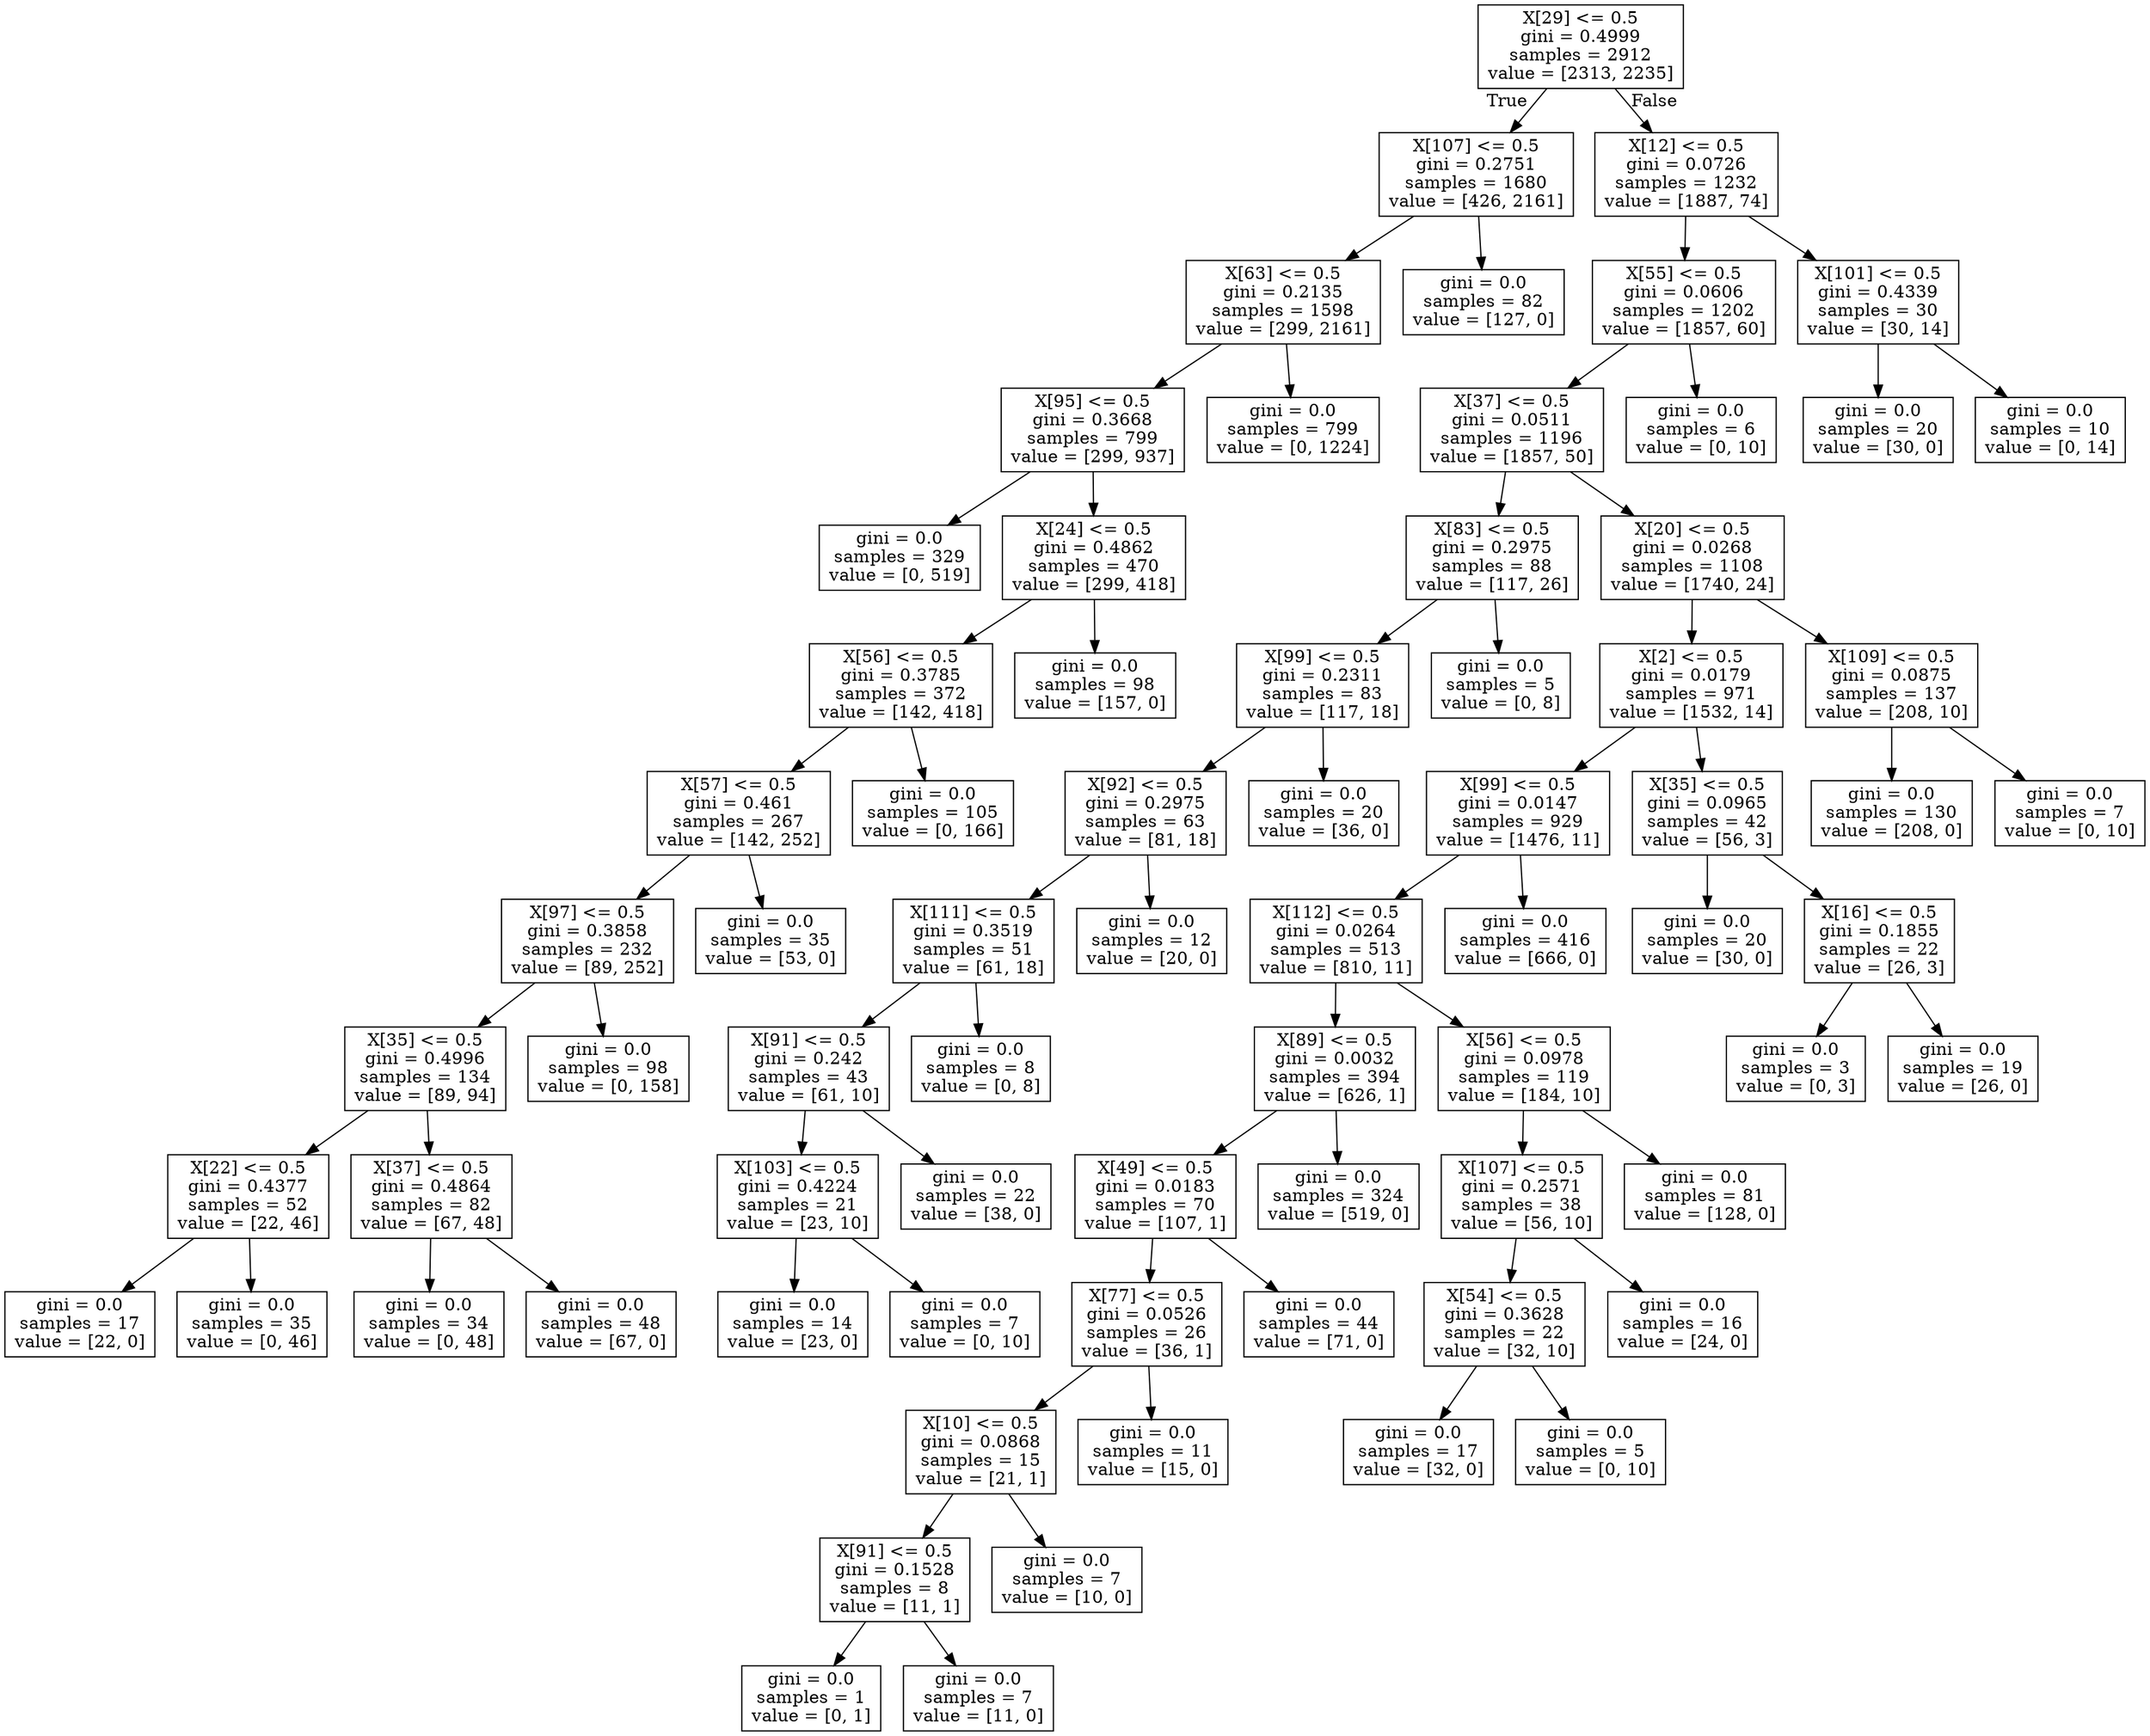 digraph Tree {
node [shape=box] ;
0 [label="X[29] <= 0.5\ngini = 0.4999\nsamples = 2912\nvalue = [2313, 2235]"] ;
1 [label="X[107] <= 0.5\ngini = 0.2751\nsamples = 1680\nvalue = [426, 2161]"] ;
0 -> 1 [labeldistance=2.5, labelangle=45, headlabel="True"] ;
2 [label="X[63] <= 0.5\ngini = 0.2135\nsamples = 1598\nvalue = [299, 2161]"] ;
1 -> 2 ;
3 [label="X[95] <= 0.5\ngini = 0.3668\nsamples = 799\nvalue = [299, 937]"] ;
2 -> 3 ;
4 [label="gini = 0.0\nsamples = 329\nvalue = [0, 519]"] ;
3 -> 4 ;
5 [label="X[24] <= 0.5\ngini = 0.4862\nsamples = 470\nvalue = [299, 418]"] ;
3 -> 5 ;
6 [label="X[56] <= 0.5\ngini = 0.3785\nsamples = 372\nvalue = [142, 418]"] ;
5 -> 6 ;
7 [label="X[57] <= 0.5\ngini = 0.461\nsamples = 267\nvalue = [142, 252]"] ;
6 -> 7 ;
8 [label="X[97] <= 0.5\ngini = 0.3858\nsamples = 232\nvalue = [89, 252]"] ;
7 -> 8 ;
9 [label="X[35] <= 0.5\ngini = 0.4996\nsamples = 134\nvalue = [89, 94]"] ;
8 -> 9 ;
10 [label="X[22] <= 0.5\ngini = 0.4377\nsamples = 52\nvalue = [22, 46]"] ;
9 -> 10 ;
11 [label="gini = 0.0\nsamples = 17\nvalue = [22, 0]"] ;
10 -> 11 ;
12 [label="gini = 0.0\nsamples = 35\nvalue = [0, 46]"] ;
10 -> 12 ;
13 [label="X[37] <= 0.5\ngini = 0.4864\nsamples = 82\nvalue = [67, 48]"] ;
9 -> 13 ;
14 [label="gini = 0.0\nsamples = 34\nvalue = [0, 48]"] ;
13 -> 14 ;
15 [label="gini = 0.0\nsamples = 48\nvalue = [67, 0]"] ;
13 -> 15 ;
16 [label="gini = 0.0\nsamples = 98\nvalue = [0, 158]"] ;
8 -> 16 ;
17 [label="gini = 0.0\nsamples = 35\nvalue = [53, 0]"] ;
7 -> 17 ;
18 [label="gini = 0.0\nsamples = 105\nvalue = [0, 166]"] ;
6 -> 18 ;
19 [label="gini = 0.0\nsamples = 98\nvalue = [157, 0]"] ;
5 -> 19 ;
20 [label="gini = 0.0\nsamples = 799\nvalue = [0, 1224]"] ;
2 -> 20 ;
21 [label="gini = 0.0\nsamples = 82\nvalue = [127, 0]"] ;
1 -> 21 ;
22 [label="X[12] <= 0.5\ngini = 0.0726\nsamples = 1232\nvalue = [1887, 74]"] ;
0 -> 22 [labeldistance=2.5, labelangle=-45, headlabel="False"] ;
23 [label="X[55] <= 0.5\ngini = 0.0606\nsamples = 1202\nvalue = [1857, 60]"] ;
22 -> 23 ;
24 [label="X[37] <= 0.5\ngini = 0.0511\nsamples = 1196\nvalue = [1857, 50]"] ;
23 -> 24 ;
25 [label="X[83] <= 0.5\ngini = 0.2975\nsamples = 88\nvalue = [117, 26]"] ;
24 -> 25 ;
26 [label="X[99] <= 0.5\ngini = 0.2311\nsamples = 83\nvalue = [117, 18]"] ;
25 -> 26 ;
27 [label="X[92] <= 0.5\ngini = 0.2975\nsamples = 63\nvalue = [81, 18]"] ;
26 -> 27 ;
28 [label="X[111] <= 0.5\ngini = 0.3519\nsamples = 51\nvalue = [61, 18]"] ;
27 -> 28 ;
29 [label="X[91] <= 0.5\ngini = 0.242\nsamples = 43\nvalue = [61, 10]"] ;
28 -> 29 ;
30 [label="X[103] <= 0.5\ngini = 0.4224\nsamples = 21\nvalue = [23, 10]"] ;
29 -> 30 ;
31 [label="gini = 0.0\nsamples = 14\nvalue = [23, 0]"] ;
30 -> 31 ;
32 [label="gini = 0.0\nsamples = 7\nvalue = [0, 10]"] ;
30 -> 32 ;
33 [label="gini = 0.0\nsamples = 22\nvalue = [38, 0]"] ;
29 -> 33 ;
34 [label="gini = 0.0\nsamples = 8\nvalue = [0, 8]"] ;
28 -> 34 ;
35 [label="gini = 0.0\nsamples = 12\nvalue = [20, 0]"] ;
27 -> 35 ;
36 [label="gini = 0.0\nsamples = 20\nvalue = [36, 0]"] ;
26 -> 36 ;
37 [label="gini = 0.0\nsamples = 5\nvalue = [0, 8]"] ;
25 -> 37 ;
38 [label="X[20] <= 0.5\ngini = 0.0268\nsamples = 1108\nvalue = [1740, 24]"] ;
24 -> 38 ;
39 [label="X[2] <= 0.5\ngini = 0.0179\nsamples = 971\nvalue = [1532, 14]"] ;
38 -> 39 ;
40 [label="X[99] <= 0.5\ngini = 0.0147\nsamples = 929\nvalue = [1476, 11]"] ;
39 -> 40 ;
41 [label="X[112] <= 0.5\ngini = 0.0264\nsamples = 513\nvalue = [810, 11]"] ;
40 -> 41 ;
42 [label="X[89] <= 0.5\ngini = 0.0032\nsamples = 394\nvalue = [626, 1]"] ;
41 -> 42 ;
43 [label="X[49] <= 0.5\ngini = 0.0183\nsamples = 70\nvalue = [107, 1]"] ;
42 -> 43 ;
44 [label="X[77] <= 0.5\ngini = 0.0526\nsamples = 26\nvalue = [36, 1]"] ;
43 -> 44 ;
45 [label="X[10] <= 0.5\ngini = 0.0868\nsamples = 15\nvalue = [21, 1]"] ;
44 -> 45 ;
46 [label="X[91] <= 0.5\ngini = 0.1528\nsamples = 8\nvalue = [11, 1]"] ;
45 -> 46 ;
47 [label="gini = 0.0\nsamples = 1\nvalue = [0, 1]"] ;
46 -> 47 ;
48 [label="gini = 0.0\nsamples = 7\nvalue = [11, 0]"] ;
46 -> 48 ;
49 [label="gini = 0.0\nsamples = 7\nvalue = [10, 0]"] ;
45 -> 49 ;
50 [label="gini = 0.0\nsamples = 11\nvalue = [15, 0]"] ;
44 -> 50 ;
51 [label="gini = 0.0\nsamples = 44\nvalue = [71, 0]"] ;
43 -> 51 ;
52 [label="gini = 0.0\nsamples = 324\nvalue = [519, 0]"] ;
42 -> 52 ;
53 [label="X[56] <= 0.5\ngini = 0.0978\nsamples = 119\nvalue = [184, 10]"] ;
41 -> 53 ;
54 [label="X[107] <= 0.5\ngini = 0.2571\nsamples = 38\nvalue = [56, 10]"] ;
53 -> 54 ;
55 [label="X[54] <= 0.5\ngini = 0.3628\nsamples = 22\nvalue = [32, 10]"] ;
54 -> 55 ;
56 [label="gini = 0.0\nsamples = 17\nvalue = [32, 0]"] ;
55 -> 56 ;
57 [label="gini = 0.0\nsamples = 5\nvalue = [0, 10]"] ;
55 -> 57 ;
58 [label="gini = 0.0\nsamples = 16\nvalue = [24, 0]"] ;
54 -> 58 ;
59 [label="gini = 0.0\nsamples = 81\nvalue = [128, 0]"] ;
53 -> 59 ;
60 [label="gini = 0.0\nsamples = 416\nvalue = [666, 0]"] ;
40 -> 60 ;
61 [label="X[35] <= 0.5\ngini = 0.0965\nsamples = 42\nvalue = [56, 3]"] ;
39 -> 61 ;
62 [label="gini = 0.0\nsamples = 20\nvalue = [30, 0]"] ;
61 -> 62 ;
63 [label="X[16] <= 0.5\ngini = 0.1855\nsamples = 22\nvalue = [26, 3]"] ;
61 -> 63 ;
64 [label="gini = 0.0\nsamples = 3\nvalue = [0, 3]"] ;
63 -> 64 ;
65 [label="gini = 0.0\nsamples = 19\nvalue = [26, 0]"] ;
63 -> 65 ;
66 [label="X[109] <= 0.5\ngini = 0.0875\nsamples = 137\nvalue = [208, 10]"] ;
38 -> 66 ;
67 [label="gini = 0.0\nsamples = 130\nvalue = [208, 0]"] ;
66 -> 67 ;
68 [label="gini = 0.0\nsamples = 7\nvalue = [0, 10]"] ;
66 -> 68 ;
69 [label="gini = 0.0\nsamples = 6\nvalue = [0, 10]"] ;
23 -> 69 ;
70 [label="X[101] <= 0.5\ngini = 0.4339\nsamples = 30\nvalue = [30, 14]"] ;
22 -> 70 ;
71 [label="gini = 0.0\nsamples = 20\nvalue = [30, 0]"] ;
70 -> 71 ;
72 [label="gini = 0.0\nsamples = 10\nvalue = [0, 14]"] ;
70 -> 72 ;
}